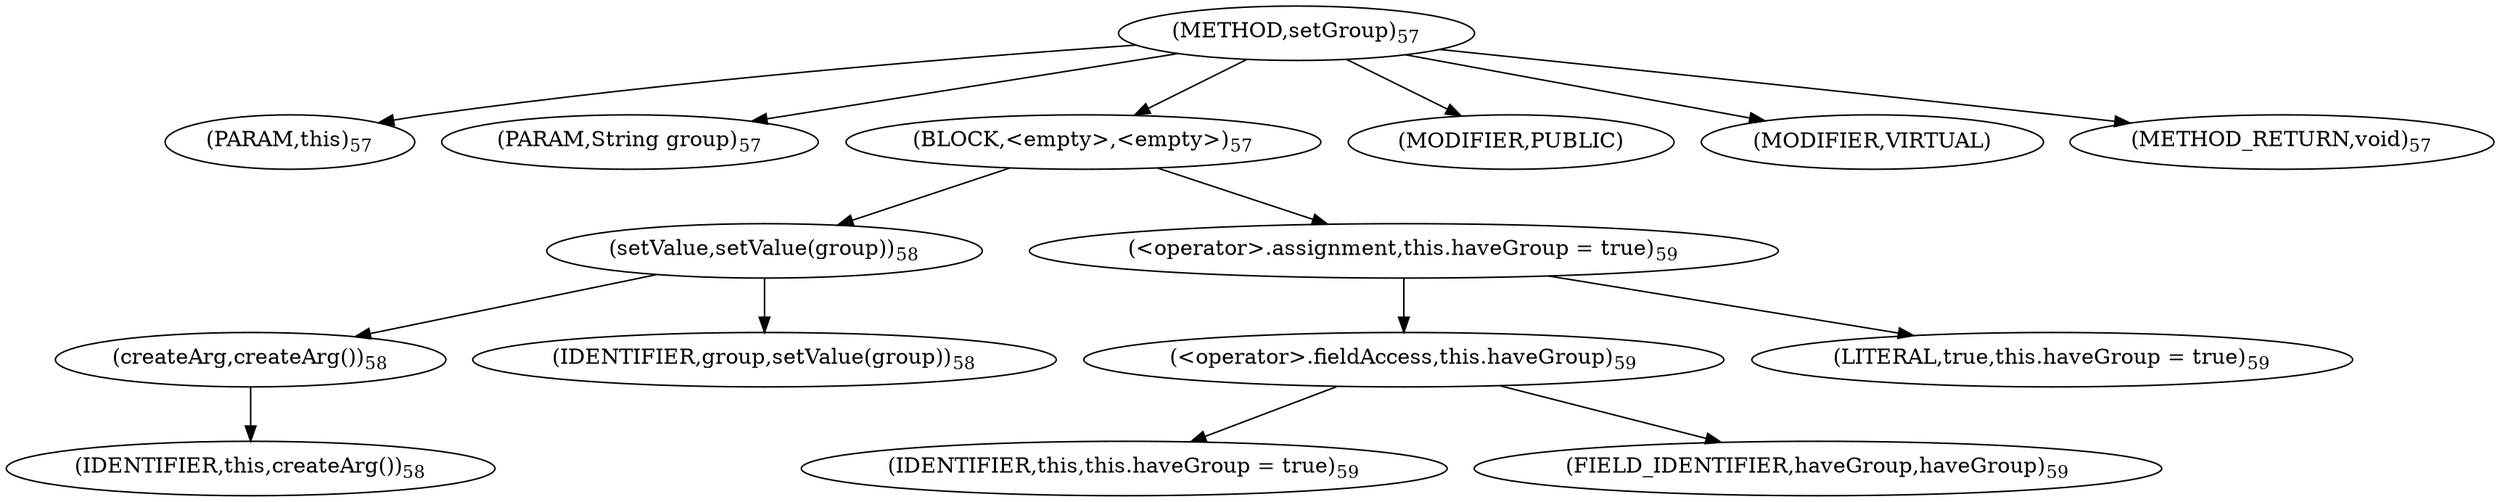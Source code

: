 digraph "setGroup" {  
"31" [label = <(METHOD,setGroup)<SUB>57</SUB>> ]
"4" [label = <(PARAM,this)<SUB>57</SUB>> ]
"32" [label = <(PARAM,String group)<SUB>57</SUB>> ]
"33" [label = <(BLOCK,&lt;empty&gt;,&lt;empty&gt;)<SUB>57</SUB>> ]
"34" [label = <(setValue,setValue(group))<SUB>58</SUB>> ]
"35" [label = <(createArg,createArg())<SUB>58</SUB>> ]
"3" [label = <(IDENTIFIER,this,createArg())<SUB>58</SUB>> ]
"36" [label = <(IDENTIFIER,group,setValue(group))<SUB>58</SUB>> ]
"37" [label = <(&lt;operator&gt;.assignment,this.haveGroup = true)<SUB>59</SUB>> ]
"38" [label = <(&lt;operator&gt;.fieldAccess,this.haveGroup)<SUB>59</SUB>> ]
"39" [label = <(IDENTIFIER,this,this.haveGroup = true)<SUB>59</SUB>> ]
"40" [label = <(FIELD_IDENTIFIER,haveGroup,haveGroup)<SUB>59</SUB>> ]
"41" [label = <(LITERAL,true,this.haveGroup = true)<SUB>59</SUB>> ]
"42" [label = <(MODIFIER,PUBLIC)> ]
"43" [label = <(MODIFIER,VIRTUAL)> ]
"44" [label = <(METHOD_RETURN,void)<SUB>57</SUB>> ]
  "31" -> "4" 
  "31" -> "32" 
  "31" -> "33" 
  "31" -> "42" 
  "31" -> "43" 
  "31" -> "44" 
  "33" -> "34" 
  "33" -> "37" 
  "34" -> "35" 
  "34" -> "36" 
  "35" -> "3" 
  "37" -> "38" 
  "37" -> "41" 
  "38" -> "39" 
  "38" -> "40" 
}
